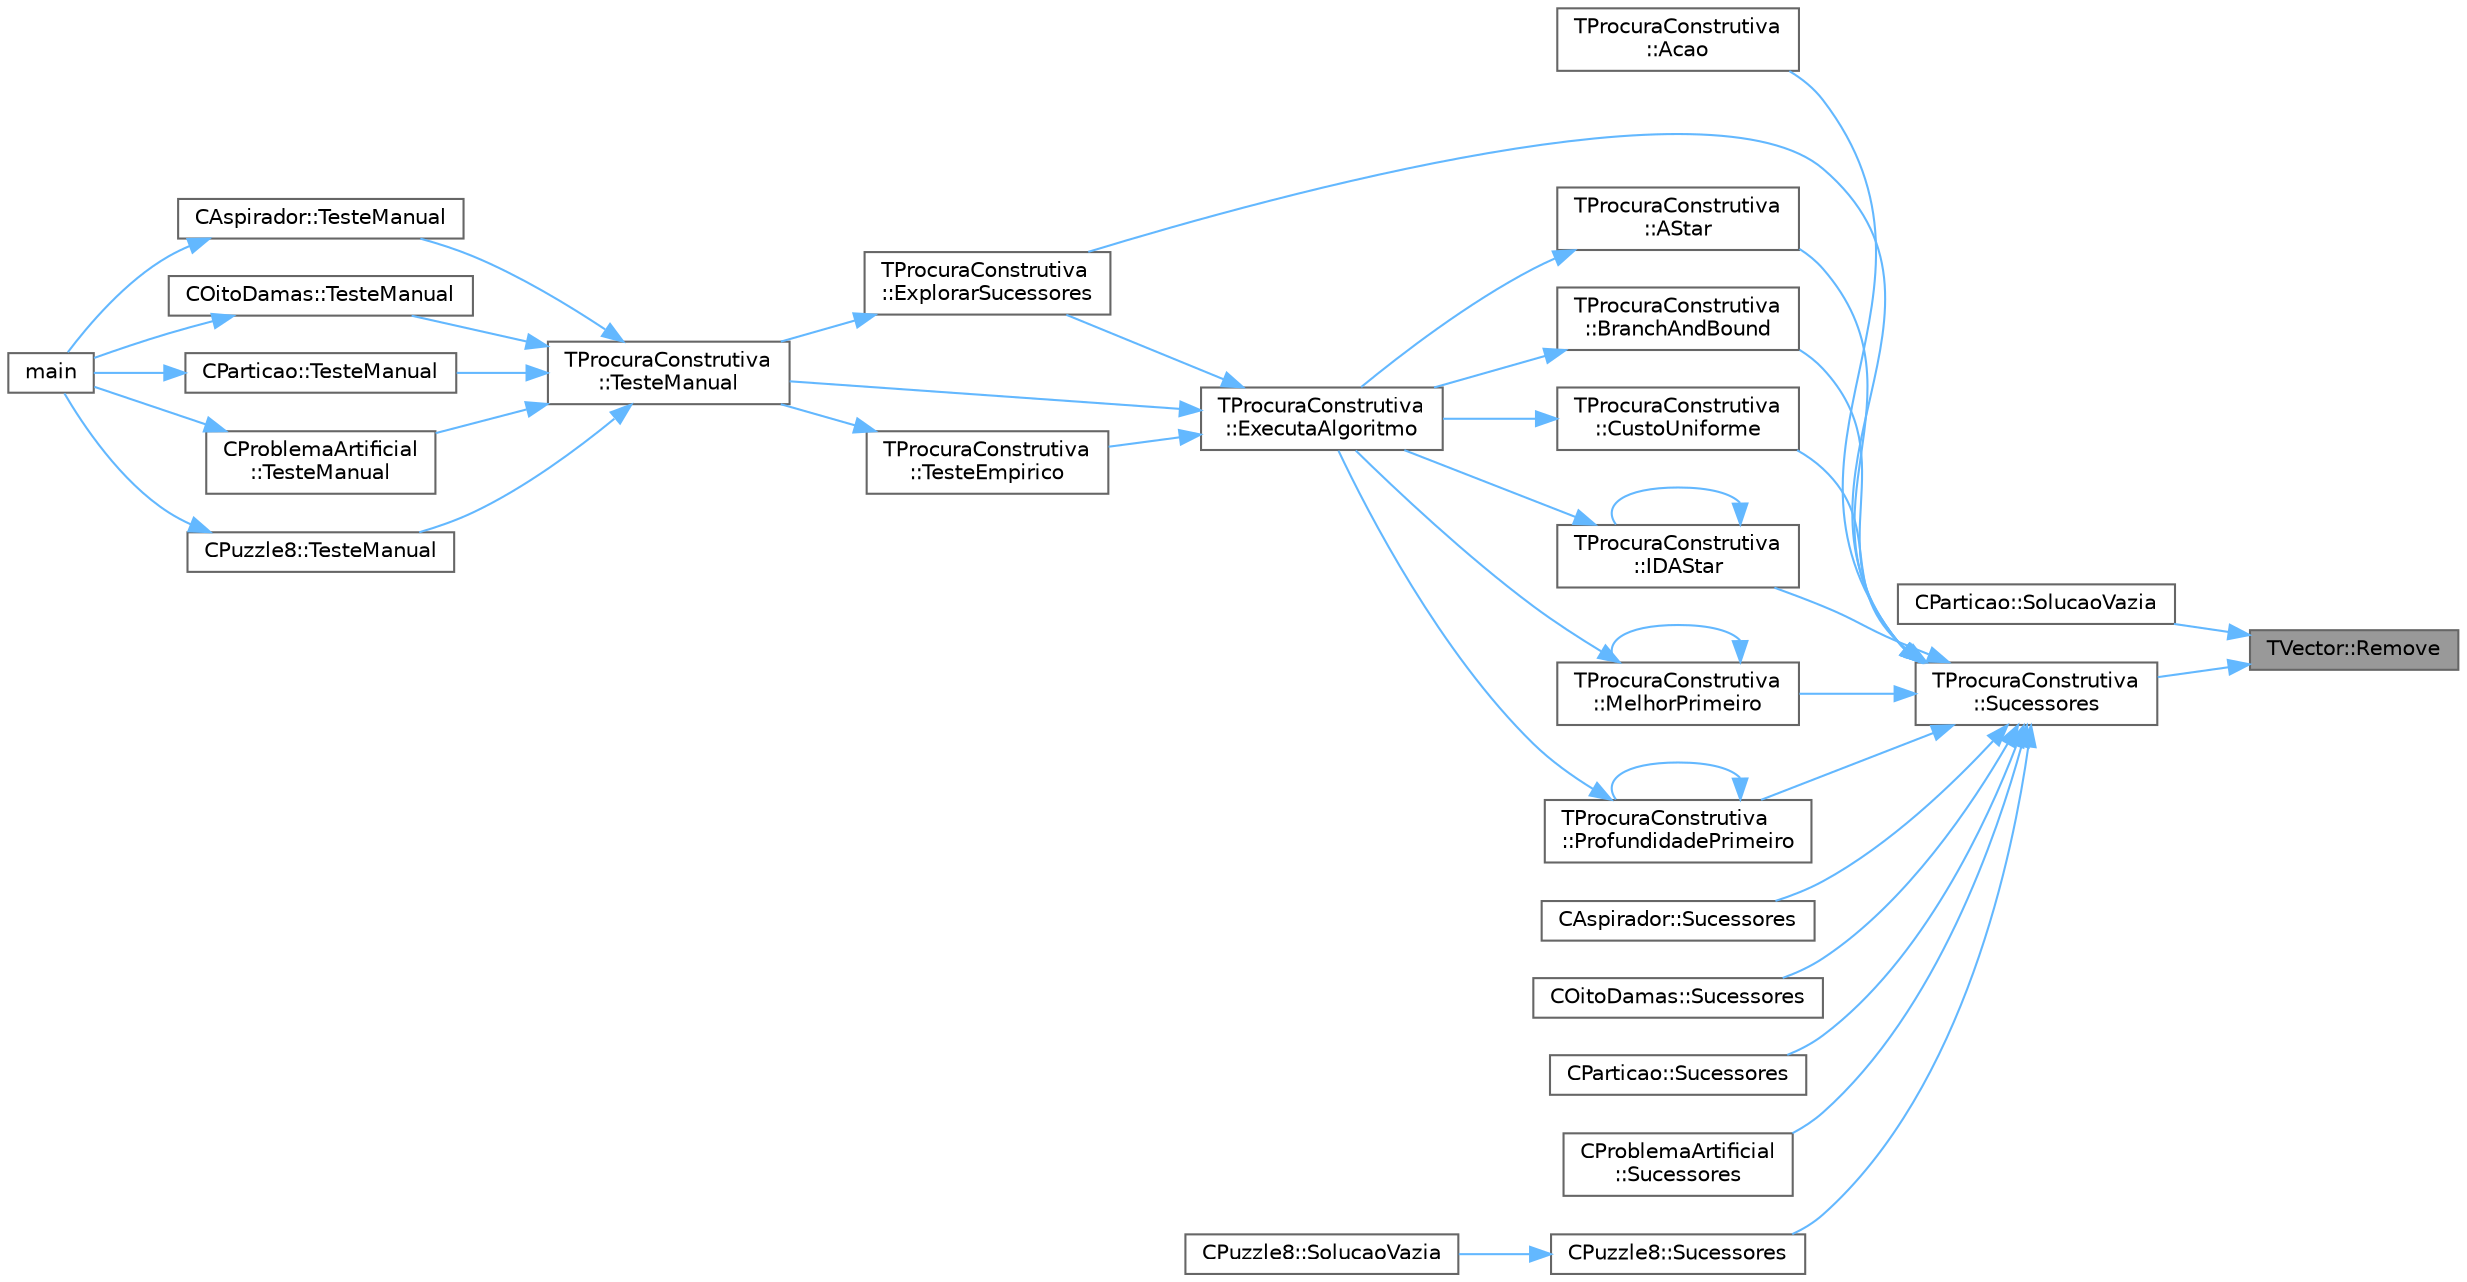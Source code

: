 digraph "TVector::Remove"
{
 // LATEX_PDF_SIZE
  bgcolor="transparent";
  edge [fontname=Helvetica,fontsize=10,labelfontname=Helvetica,labelfontsize=10];
  node [fontname=Helvetica,fontsize=10,shape=box,height=0.2,width=0.4];
  rankdir="RL";
  Node1 [id="Node000001",label="TVector::Remove",height=0.2,width=0.4,color="gray40", fillcolor="grey60", style="filled", fontcolor="black",tooltip=" "];
  Node1 -> Node2 [id="edge41_Node000001_Node000002",dir="back",color="steelblue1",style="solid",tooltip=" "];
  Node2 [id="Node000002",label="CParticao::SolucaoVazia",height=0.2,width=0.4,color="grey40", fillcolor="white", style="filled",URL="$classCParticao.html#ac7bddec07a5f2d637785c13b32f2a4c5",tooltip="Coloca o objecto no estado inicial da procura."];
  Node1 -> Node3 [id="edge42_Node000001_Node000003",dir="back",color="steelblue1",style="solid",tooltip=" "];
  Node3 [id="Node000003",label="TProcuraConstrutiva\l::Sucessores",height=0.2,width=0.4,color="grey40", fillcolor="white", style="filled",URL="$group__RedefinicaoMandatoria.html#ga0a13570d2f5a21296e3c10c2780e170c",tooltip="Coloca em sucessores a lista de estados sucessores."];
  Node3 -> Node4 [id="edge43_Node000003_Node000004",dir="back",color="steelblue1",style="solid",tooltip=" "];
  Node4 [id="Node000004",label="TProcuraConstrutiva\l::Acao",height=0.2,width=0.4,color="grey40", fillcolor="white", style="filled",URL="$group__RedefinicaoOpcional.html#gacccf4fbb52126ba19bfc456c0c6d5214",tooltip="Executa a ação (movimento, passo, jogada, lance, etc.) no estado atual."];
  Node3 -> Node5 [id="edge44_Node000003_Node000005",dir="back",color="steelblue1",style="solid",tooltip=" "];
  Node5 [id="Node000005",label="TProcuraConstrutiva\l::AStar",height=0.2,width=0.4,color="grey40", fillcolor="white", style="filled",URL="$group__ProcurasInformadas.html#ga37dd78e1a9a6742700728135f81964b4",tooltip="Executa a procura A*, algoritmo informado."];
  Node5 -> Node6 [id="edge45_Node000005_Node000006",dir="back",color="steelblue1",style="solid",tooltip=" "];
  Node6 [id="Node000006",label="TProcuraConstrutiva\l::ExecutaAlgoritmo",height=0.2,width=0.4,color="grey40", fillcolor="white", style="filled",URL="$group__RedefinicaoOpcional.html#gae52871eb18c8ae656a2174acf43b3bb3",tooltip="Executa o algoritmo com os parametros atuais."];
  Node6 -> Node7 [id="edge46_Node000006_Node000007",dir="back",color="steelblue1",style="solid",tooltip=" "];
  Node7 [id="Node000007",label="TProcuraConstrutiva\l::ExplorarSucessores",height=0.2,width=0.4,color="grey40", fillcolor="white", style="filled",URL="$classTProcuraConstrutiva.html#ab5639efca5e48b564a8bdd9ec23a8955",tooltip=" "];
  Node7 -> Node8 [id="edge47_Node000007_Node000008",dir="back",color="steelblue1",style="solid",tooltip=" "];
  Node8 [id="Node000008",label="TProcuraConstrutiva\l::TesteManual",height=0.2,width=0.4,color="grey40", fillcolor="white", style="filled",URL="$group__RedefinicaoMandatoria.html#ga843a501e25cbaff7eb51d8d29995be3a",tooltip="Inicializa a interação com o utilizador."];
  Node8 -> Node9 [id="edge48_Node000008_Node000009",dir="back",color="steelblue1",style="solid",tooltip=" "];
  Node9 [id="Node000009",label="CAspirador::TesteManual",height=0.2,width=0.4,color="grey40", fillcolor="white", style="filled",URL="$classCAspirador.html#a718c8187439940dec18a46a9e9e024e3",tooltip="Inicializa a interação com o utilizador."];
  Node9 -> Node10 [id="edge49_Node000009_Node000010",dir="back",color="steelblue1",style="solid",tooltip=" "];
  Node10 [id="Node000010",label="main",height=0.2,width=0.4,color="grey40", fillcolor="white", style="filled",URL="$teste_8cpp.html#a0ddf1224851353fc92bfbff6f499fa97",tooltip=" "];
  Node8 -> Node11 [id="edge50_Node000008_Node000011",dir="back",color="steelblue1",style="solid",tooltip=" "];
  Node11 [id="Node000011",label="COitoDamas::TesteManual",height=0.2,width=0.4,color="grey40", fillcolor="white", style="filled",URL="$classCOitoDamas.html#a0fb443165d257ac17fc8cf5bc870404d",tooltip="Inicializa a interação com o utilizador."];
  Node11 -> Node10 [id="edge51_Node000011_Node000010",dir="back",color="steelblue1",style="solid",tooltip=" "];
  Node8 -> Node12 [id="edge52_Node000008_Node000012",dir="back",color="steelblue1",style="solid",tooltip=" "];
  Node12 [id="Node000012",label="CParticao::TesteManual",height=0.2,width=0.4,color="grey40", fillcolor="white", style="filled",URL="$classCParticao.html#aa4d328b9944991f3fc52ce0726111865",tooltip="Inicializa a interação com o utilizador."];
  Node12 -> Node10 [id="edge53_Node000012_Node000010",dir="back",color="steelblue1",style="solid",tooltip=" "];
  Node8 -> Node13 [id="edge54_Node000008_Node000013",dir="back",color="steelblue1",style="solid",tooltip=" "];
  Node13 [id="Node000013",label="CProblemaArtificial\l::TesteManual",height=0.2,width=0.4,color="grey40", fillcolor="white", style="filled",URL="$classCProblemaArtificial.html#abaad629eb538177261df40e1e27e92ed",tooltip="Inicializa a interação com o utilizador."];
  Node13 -> Node10 [id="edge55_Node000013_Node000010",dir="back",color="steelblue1",style="solid",tooltip=" "];
  Node8 -> Node14 [id="edge56_Node000008_Node000014",dir="back",color="steelblue1",style="solid",tooltip=" "];
  Node14 [id="Node000014",label="CPuzzle8::TesteManual",height=0.2,width=0.4,color="grey40", fillcolor="white", style="filled",URL="$classCPuzzle8.html#a06d2a8f5d7e3670eb6ee75d7a72b0265",tooltip="Inicializa a interação com o utilizador."];
  Node14 -> Node10 [id="edge57_Node000014_Node000010",dir="back",color="steelblue1",style="solid",tooltip=" "];
  Node6 -> Node15 [id="edge58_Node000006_Node000015",dir="back",color="steelblue1",style="solid",tooltip=" "];
  Node15 [id="Node000015",label="TProcuraConstrutiva\l::TesteEmpirico",height=0.2,width=0.4,color="grey40", fillcolor="white", style="filled",URL="$group__RedefinicaoOpcional.html#gab2fca28035f165ce7c1d40acbfc8c971",tooltip="Executa testes empíricos, em todas as configurações guardadas, nas instâncias selecionadas."];
  Node15 -> Node8 [id="edge59_Node000015_Node000008",dir="back",color="steelblue1",style="solid",tooltip=" "];
  Node6 -> Node8 [id="edge60_Node000006_Node000008",dir="back",color="steelblue1",style="solid",tooltip=" "];
  Node3 -> Node16 [id="edge61_Node000003_Node000016",dir="back",color="steelblue1",style="solid",tooltip=" "];
  Node16 [id="Node000016",label="TProcuraConstrutiva\l::BranchAndBound",height=0.2,width=0.4,color="grey40", fillcolor="white", style="filled",URL="$group__ProcurasInformadas.html#gafe804dbf6cabda9e627500c2d4f8aafd",tooltip="Executa o algoritmo Branch-and-Bound, um algoritmo informado."];
  Node16 -> Node6 [id="edge62_Node000016_Node000006",dir="back",color="steelblue1",style="solid",tooltip=" "];
  Node3 -> Node17 [id="edge63_Node000003_Node000017",dir="back",color="steelblue1",style="solid",tooltip=" "];
  Node17 [id="Node000017",label="TProcuraConstrutiva\l::CustoUniforme",height=0.2,width=0.4,color="grey40", fillcolor="white", style="filled",URL="$group__ProcurasCegas.html#ga2343fafdecfd55b69c0ffb71e8f9426b",tooltip="Executa a procura por custo uniforme, algoritmo cego."];
  Node17 -> Node6 [id="edge64_Node000017_Node000006",dir="back",color="steelblue1",style="solid",tooltip=" "];
  Node3 -> Node7 [id="edge65_Node000003_Node000007",dir="back",color="steelblue1",style="solid",tooltip=" "];
  Node3 -> Node18 [id="edge66_Node000003_Node000018",dir="back",color="steelblue1",style="solid",tooltip=" "];
  Node18 [id="Node000018",label="TProcuraConstrutiva\l::IDAStar",height=0.2,width=0.4,color="grey40", fillcolor="white", style="filled",URL="$group__ProcurasInformadas.html#gae77f9608e7988052377d7025bee7c4e8",tooltip="Executa a procura IDA*, algoritmo informado."];
  Node18 -> Node6 [id="edge67_Node000018_Node000006",dir="back",color="steelblue1",style="solid",tooltip=" "];
  Node18 -> Node18 [id="edge68_Node000018_Node000018",dir="back",color="steelblue1",style="solid",tooltip=" "];
  Node3 -> Node19 [id="edge69_Node000003_Node000019",dir="back",color="steelblue1",style="solid",tooltip=" "];
  Node19 [id="Node000019",label="TProcuraConstrutiva\l::MelhorPrimeiro",height=0.2,width=0.4,color="grey40", fillcolor="white", style="filled",URL="$group__ProcurasInformadas.html#gaebb84182343041bc276e4ceceb4b13aa",tooltip="Executa a procura melhor primeiro, algoritmo informado."];
  Node19 -> Node6 [id="edge70_Node000019_Node000006",dir="back",color="steelblue1",style="solid",tooltip=" "];
  Node19 -> Node19 [id="edge71_Node000019_Node000019",dir="back",color="steelblue1",style="solid",tooltip=" "];
  Node3 -> Node20 [id="edge72_Node000003_Node000020",dir="back",color="steelblue1",style="solid",tooltip=" "];
  Node20 [id="Node000020",label="TProcuraConstrutiva\l::ProfundidadePrimeiro",height=0.2,width=0.4,color="grey40", fillcolor="white", style="filled",URL="$group__ProcurasCegas.html#gaf00d9776f6b25d56138efb6725b86228",tooltip="Executa a procura em profundidade primeiro, algoritmo cego."];
  Node20 -> Node6 [id="edge73_Node000020_Node000006",dir="back",color="steelblue1",style="solid",tooltip=" "];
  Node20 -> Node20 [id="edge74_Node000020_Node000020",dir="back",color="steelblue1",style="solid",tooltip=" "];
  Node3 -> Node21 [id="edge75_Node000003_Node000021",dir="back",color="steelblue1",style="solid",tooltip=" "];
  Node21 [id="Node000021",label="CAspirador::Sucessores",height=0.2,width=0.4,color="grey40", fillcolor="white", style="filled",URL="$classCAspirador.html#ac28dba7dd58b76f9d16f44ebac66fab8",tooltip="Coloca em sucessores a lista de estados sucessores."];
  Node3 -> Node22 [id="edge76_Node000003_Node000022",dir="back",color="steelblue1",style="solid",tooltip=" "];
  Node22 [id="Node000022",label="COitoDamas::Sucessores",height=0.2,width=0.4,color="grey40", fillcolor="white", style="filled",URL="$classCOitoDamas.html#ab384df7572c5a6e34ffe28b346aaf517",tooltip="Coloca em sucessores a lista de estados sucessores."];
  Node3 -> Node23 [id="edge77_Node000003_Node000023",dir="back",color="steelblue1",style="solid",tooltip=" "];
  Node23 [id="Node000023",label="CParticao::Sucessores",height=0.2,width=0.4,color="grey40", fillcolor="white", style="filled",URL="$classCParticao.html#a5c6104354972acf2f6ed3d8ff7a8b98c",tooltip="Coloca em sucessores a lista de estados sucessores."];
  Node3 -> Node24 [id="edge78_Node000003_Node000024",dir="back",color="steelblue1",style="solid",tooltip=" "];
  Node24 [id="Node000024",label="CProblemaArtificial\l::Sucessores",height=0.2,width=0.4,color="grey40", fillcolor="white", style="filled",URL="$classCProblemaArtificial.html#a8ecd3995c8ce751d5da10cc20709175c",tooltip="Coloca em sucessores a lista de estados sucessores."];
  Node3 -> Node25 [id="edge79_Node000003_Node000025",dir="back",color="steelblue1",style="solid",tooltip=" "];
  Node25 [id="Node000025",label="CPuzzle8::Sucessores",height=0.2,width=0.4,color="grey40", fillcolor="white", style="filled",URL="$classCPuzzle8.html#a65dd2ff8c163c5542a12b2213c2fd12a",tooltip="Coloca em sucessores a lista de estados sucessores."];
  Node25 -> Node26 [id="edge80_Node000025_Node000026",dir="back",color="steelblue1",style="solid",tooltip=" "];
  Node26 [id="Node000026",label="CPuzzle8::SolucaoVazia",height=0.2,width=0.4,color="grey40", fillcolor="white", style="filled",URL="$classCPuzzle8.html#a9cf95b2a057f5368736e503565fad846",tooltip="Coloca o objecto no estado inicial da procura."];
}
